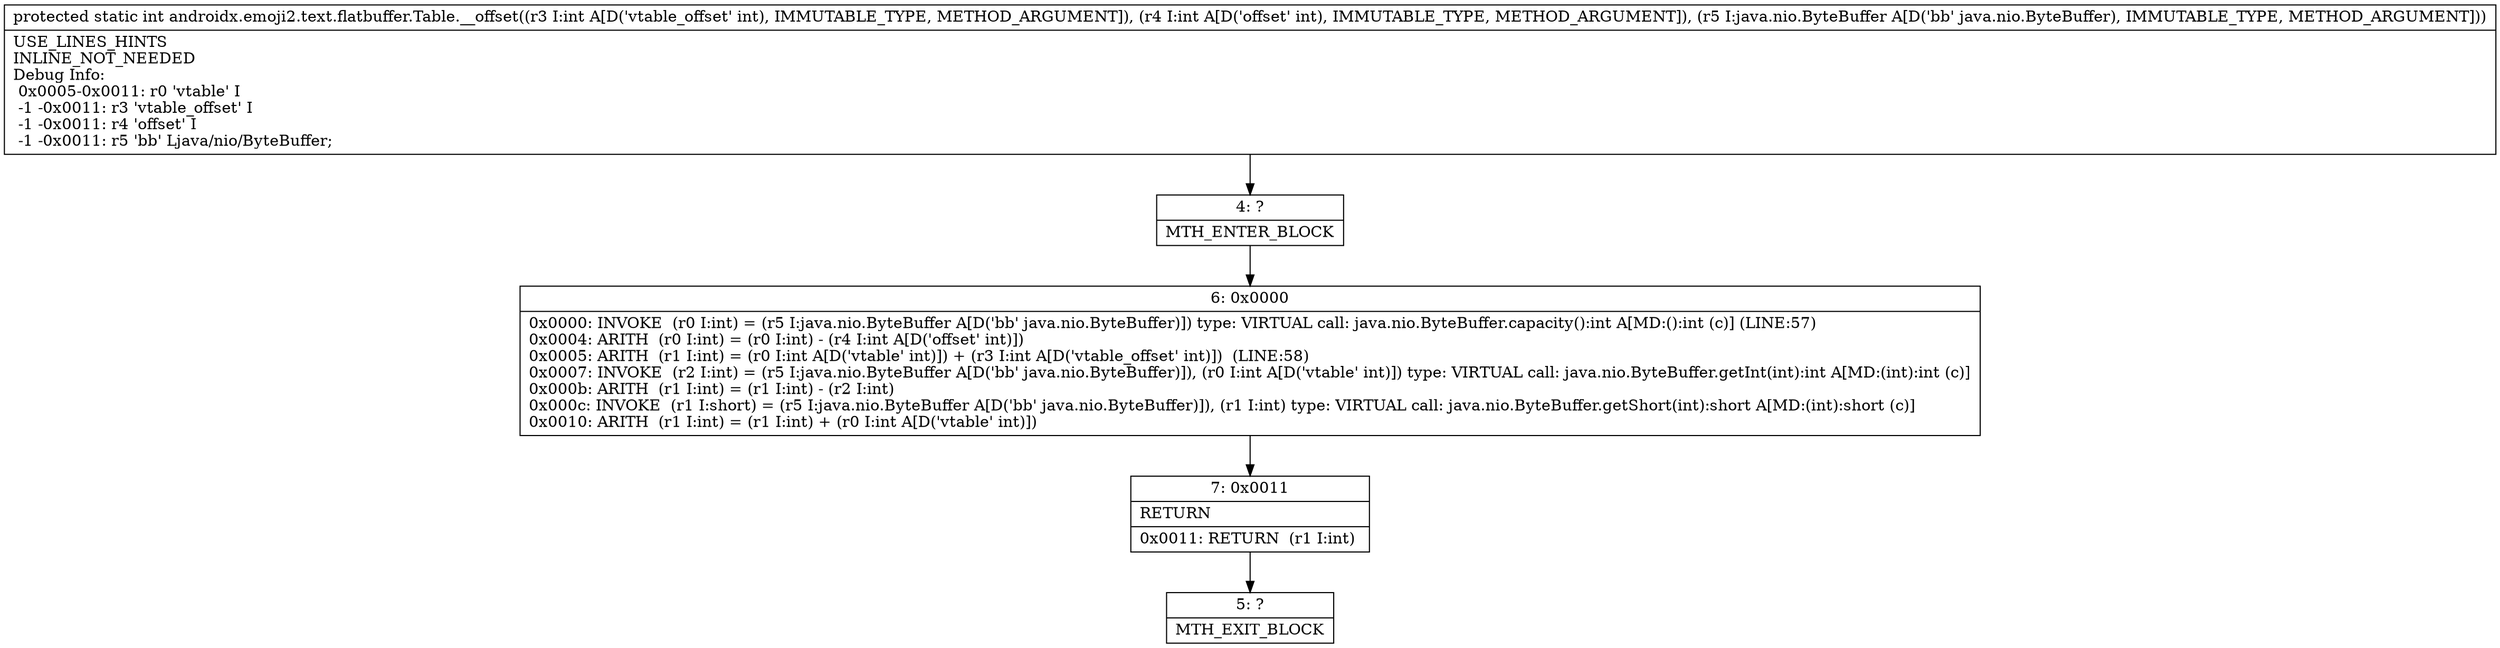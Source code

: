 digraph "CFG forandroidx.emoji2.text.flatbuffer.Table.__offset(IILjava\/nio\/ByteBuffer;)I" {
Node_4 [shape=record,label="{4\:\ ?|MTH_ENTER_BLOCK\l}"];
Node_6 [shape=record,label="{6\:\ 0x0000|0x0000: INVOKE  (r0 I:int) = (r5 I:java.nio.ByteBuffer A[D('bb' java.nio.ByteBuffer)]) type: VIRTUAL call: java.nio.ByteBuffer.capacity():int A[MD:():int (c)] (LINE:57)\l0x0004: ARITH  (r0 I:int) = (r0 I:int) \- (r4 I:int A[D('offset' int)]) \l0x0005: ARITH  (r1 I:int) = (r0 I:int A[D('vtable' int)]) + (r3 I:int A[D('vtable_offset' int)])  (LINE:58)\l0x0007: INVOKE  (r2 I:int) = (r5 I:java.nio.ByteBuffer A[D('bb' java.nio.ByteBuffer)]), (r0 I:int A[D('vtable' int)]) type: VIRTUAL call: java.nio.ByteBuffer.getInt(int):int A[MD:(int):int (c)]\l0x000b: ARITH  (r1 I:int) = (r1 I:int) \- (r2 I:int) \l0x000c: INVOKE  (r1 I:short) = (r5 I:java.nio.ByteBuffer A[D('bb' java.nio.ByteBuffer)]), (r1 I:int) type: VIRTUAL call: java.nio.ByteBuffer.getShort(int):short A[MD:(int):short (c)]\l0x0010: ARITH  (r1 I:int) = (r1 I:int) + (r0 I:int A[D('vtable' int)]) \l}"];
Node_7 [shape=record,label="{7\:\ 0x0011|RETURN\l|0x0011: RETURN  (r1 I:int) \l}"];
Node_5 [shape=record,label="{5\:\ ?|MTH_EXIT_BLOCK\l}"];
MethodNode[shape=record,label="{protected static int androidx.emoji2.text.flatbuffer.Table.__offset((r3 I:int A[D('vtable_offset' int), IMMUTABLE_TYPE, METHOD_ARGUMENT]), (r4 I:int A[D('offset' int), IMMUTABLE_TYPE, METHOD_ARGUMENT]), (r5 I:java.nio.ByteBuffer A[D('bb' java.nio.ByteBuffer), IMMUTABLE_TYPE, METHOD_ARGUMENT]))  | USE_LINES_HINTS\lINLINE_NOT_NEEDED\lDebug Info:\l  0x0005\-0x0011: r0 'vtable' I\l  \-1 \-0x0011: r3 'vtable_offset' I\l  \-1 \-0x0011: r4 'offset' I\l  \-1 \-0x0011: r5 'bb' Ljava\/nio\/ByteBuffer;\l}"];
MethodNode -> Node_4;Node_4 -> Node_6;
Node_6 -> Node_7;
Node_7 -> Node_5;
}


